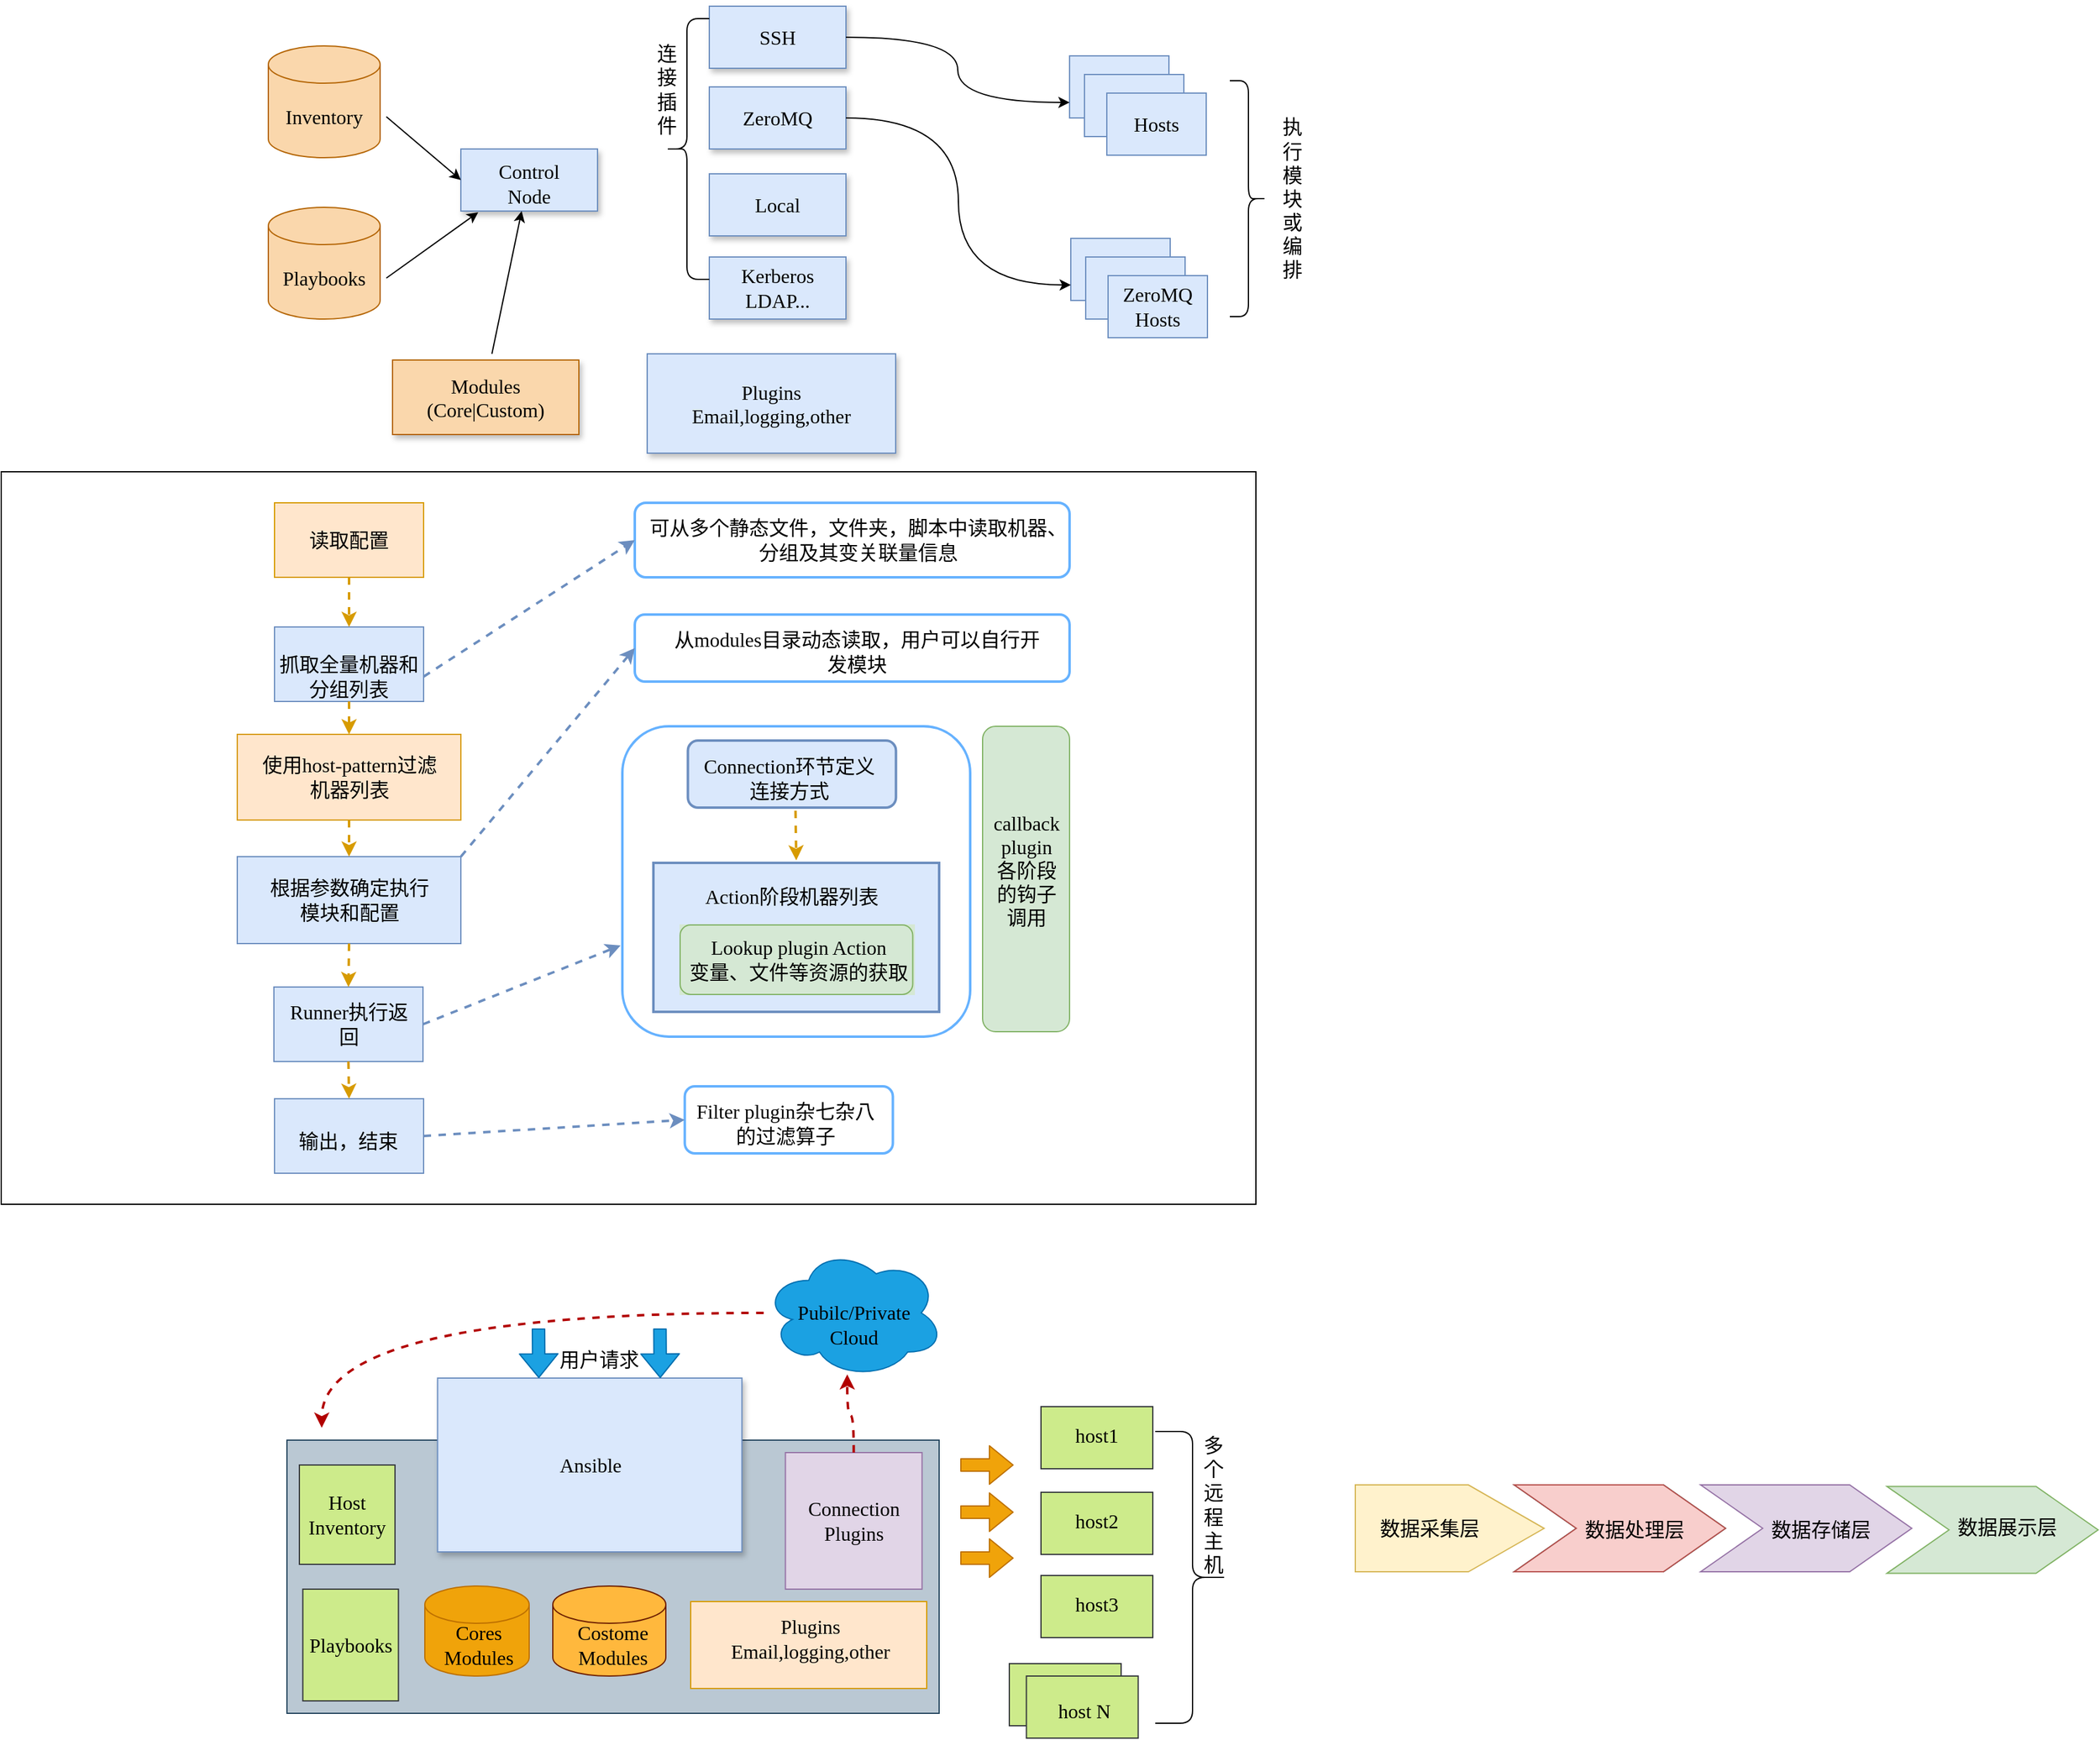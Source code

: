 <mxfile version="14.1.9" type="github">
  <diagram id="a67UG5sdM4cbgnvwOXtN" name="第 1 页">
    <mxGraphModel dx="2130" dy="1974" grid="1" gridSize="10" guides="1" tooltips="1" connect="1" arrows="1" fold="1" page="1" pageScale="1" pageWidth="827" pageHeight="1169" math="0" shadow="0">
      <root>
        <mxCell id="0" />
        <mxCell id="1" parent="0" />
        <mxCell id="unZ9kWCRVRVOXnhJh9XH-166" value="" style="rounded=0;whiteSpace=wrap;html=1;fillColor=none;" vertex="1" parent="1">
          <mxGeometry x="-190" y="-765" width="1010" height="590" as="geometry" />
        </mxCell>
        <mxCell id="unZ9kWCRVRVOXnhJh9XH-38" value="" style="group" vertex="1" connectable="0" parent="1">
          <mxGeometry x="40" y="-140" width="759" height="395" as="geometry" />
        </mxCell>
        <mxCell id="unZ9kWCRVRVOXnhJh9XH-1" value="" style="whiteSpace=wrap;html=1;fillColor=#bac8d3;strokeColor=#23445d;shadow=0;" vertex="1" parent="unZ9kWCRVRVOXnhJh9XH-38">
          <mxGeometry y="155" width="525" height="220" as="geometry" />
        </mxCell>
        <mxCell id="unZ9kWCRVRVOXnhJh9XH-2" value="" style="whiteSpace=wrap;html=1;fillColor=#dae8fc;strokeColor=#6c8ebf;shadow=1;" vertex="1" parent="unZ9kWCRVRVOXnhJh9XH-38">
          <mxGeometry x="121.25" y="105" width="245" height="140" as="geometry" />
        </mxCell>
        <mxCell id="unZ9kWCRVRVOXnhJh9XH-3" value="" style="whiteSpace=wrap;html=1;fillColor=#cdeb8b;strokeColor=#36393d;shadow=0;" vertex="1" parent="unZ9kWCRVRVOXnhJh9XH-38">
          <mxGeometry x="10" y="175" width="76.97" height="80" as="geometry" />
        </mxCell>
        <mxCell id="unZ9kWCRVRVOXnhJh9XH-4" value="" style="whiteSpace=wrap;html=1;fillColor=#cdeb8b;strokeColor=#36393d;shadow=0;" vertex="1" parent="unZ9kWCRVRVOXnhJh9XH-38">
          <mxGeometry x="12.77" y="275" width="76.97" height="90" as="geometry" />
        </mxCell>
        <mxCell id="unZ9kWCRVRVOXnhJh9XH-5" value="" style="whiteSpace=wrap;html=1;fillColor=#cdeb8b;strokeColor=#36393d;shadow=0;" vertex="1" parent="unZ9kWCRVRVOXnhJh9XH-38">
          <mxGeometry x="607" y="128" width="90" height="50" as="geometry" />
        </mxCell>
        <mxCell id="unZ9kWCRVRVOXnhJh9XH-7" value="" style="whiteSpace=wrap;html=1;fillColor=#e1d5e7;strokeColor=#9673a6;shadow=0;" vertex="1" parent="unZ9kWCRVRVOXnhJh9XH-38">
          <mxGeometry x="401.25" y="165" width="110" height="110" as="geometry" />
        </mxCell>
        <mxCell id="unZ9kWCRVRVOXnhJh9XH-8" value="" style="whiteSpace=wrap;html=1;fillColor=#ffe6cc;strokeColor=#d79b00;shadow=0;" vertex="1" parent="unZ9kWCRVRVOXnhJh9XH-38">
          <mxGeometry x="325" y="285" width="190" height="70" as="geometry" />
        </mxCell>
        <mxCell id="unZ9kWCRVRVOXnhJh9XH-9" value="" style="shape=cylinder3;whiteSpace=wrap;html=1;boundedLbl=1;backgroundOutline=1;size=15;fillColor=#f0a30a;strokeColor=#BD7000;fontColor=#ffffff;" vertex="1" parent="unZ9kWCRVRVOXnhJh9XH-38">
          <mxGeometry x="111" y="272.5" width="84" height="72.5" as="geometry" />
        </mxCell>
        <mxCell id="unZ9kWCRVRVOXnhJh9XH-10" value="" style="shape=cylinder3;whiteSpace=wrap;html=1;boundedLbl=1;backgroundOutline=1;size=15;strokeColor=#6D1F00;fontColor=#ffffff;fillColor=#FFB83D;" vertex="1" parent="unZ9kWCRVRVOXnhJh9XH-38">
          <mxGeometry x="214" y="272.5" width="91" height="72.5" as="geometry" />
        </mxCell>
        <mxCell id="unZ9kWCRVRVOXnhJh9XH-11" style="edgeStyle=orthogonalEdgeStyle;rounded=0;orthogonalLoop=1;jettySize=auto;html=1;fontFamily=Tahoma;fontSize=16;fontColor=#000000;curved=1;dashed=1;strokeWidth=2;fillColor=#e51400;strokeColor=#B20000;" edge="1" parent="unZ9kWCRVRVOXnhJh9XH-38" source="unZ9kWCRVRVOXnhJh9XH-12">
          <mxGeometry relative="1" as="geometry">
            <mxPoint x="385" y="58" as="sourcePoint" />
            <mxPoint x="28" y="145" as="targetPoint" />
            <Array as="points">
              <mxPoint x="28" y="53" />
            </Array>
          </mxGeometry>
        </mxCell>
        <mxCell id="unZ9kWCRVRVOXnhJh9XH-12" value="" style="ellipse;shape=cloud;whiteSpace=wrap;html=1;fillColor=#1ba1e2;strokeColor=#006EAF;fontColor=#ffffff;" vertex="1" parent="unZ9kWCRVRVOXnhJh9XH-38">
          <mxGeometry x="383.75" width="145" height="105" as="geometry" />
        </mxCell>
        <mxCell id="unZ9kWCRVRVOXnhJh9XH-6" style="edgeStyle=orthogonalEdgeStyle;curved=1;rounded=0;orthogonalLoop=1;jettySize=auto;html=1;exitX=0.5;exitY=0;exitDx=0;exitDy=0;entryX=0.464;entryY=0.971;entryDx=0;entryDy=0;entryPerimeter=0;dashed=1;strokeWidth=2;fontFamily=Tahoma;fontSize=16;fontColor=#000000;fillColor=#e51400;strokeColor=#B20000;" edge="1" parent="unZ9kWCRVRVOXnhJh9XH-38" source="unZ9kWCRVRVOXnhJh9XH-7" target="unZ9kWCRVRVOXnhJh9XH-12">
          <mxGeometry relative="1" as="geometry" />
        </mxCell>
        <mxCell id="unZ9kWCRVRVOXnhJh9XH-13" value="Ansible" style="text;html=1;strokeColor=none;fillColor=none;align=center;verticalAlign=middle;whiteSpace=wrap;fontFamily=Tahoma;fontSize=16;" vertex="1" parent="unZ9kWCRVRVOXnhJh9XH-38">
          <mxGeometry x="202.5" y="165" width="82.5" height="20" as="geometry" />
        </mxCell>
        <mxCell id="unZ9kWCRVRVOXnhJh9XH-14" value="&lt;div style=&quot;font-size: 16px;&quot;&gt;Connection&lt;/div&gt;&lt;div style=&quot;font-size: 16px;&quot;&gt;Plugins&lt;br style=&quot;font-size: 16px;&quot;&gt;&lt;/div&gt;" style="text;html=1;strokeColor=none;fillColor=none;align=center;verticalAlign=middle;whiteSpace=wrap;fontFamily=Tahoma;fontSize=16;" vertex="1" parent="unZ9kWCRVRVOXnhJh9XH-38">
          <mxGeometry x="415" y="210" width="82.5" height="20" as="geometry" />
        </mxCell>
        <mxCell id="unZ9kWCRVRVOXnhJh9XH-15" value="&lt;div style=&quot;font-size: 16px;&quot;&gt;Costome&lt;/div&gt;&lt;div style=&quot;font-size: 16px;&quot;&gt;Modules&lt;br style=&quot;font-size: 16px;&quot;&gt;&lt;/div&gt;" style="text;html=1;strokeColor=none;fillColor=none;align=center;verticalAlign=middle;whiteSpace=wrap;fontFamily=Tahoma;fontSize=16;" vertex="1" parent="unZ9kWCRVRVOXnhJh9XH-38">
          <mxGeometry x="221.25" y="310" width="82.5" height="20" as="geometry" />
        </mxCell>
        <mxCell id="unZ9kWCRVRVOXnhJh9XH-16" value="&lt;div&gt;Cores&lt;/div&gt;&lt;div&gt;Modules&lt;br&gt;&lt;/div&gt;" style="text;html=1;strokeColor=none;fillColor=none;align=center;verticalAlign=middle;whiteSpace=wrap;fontFamily=Tahoma;fontSize=16;" vertex="1" parent="unZ9kWCRVRVOXnhJh9XH-38">
          <mxGeometry x="112.75" y="310" width="82.5" height="20" as="geometry" />
        </mxCell>
        <mxCell id="unZ9kWCRVRVOXnhJh9XH-17" value="&lt;div&gt;Host&lt;/div&gt;&lt;div&gt;Inventory&lt;br&gt;&lt;/div&gt;" style="text;html=1;strokeColor=none;fillColor=none;align=center;verticalAlign=middle;whiteSpace=wrap;fontFamily=Tahoma;fontSize=16;" vertex="1" parent="unZ9kWCRVRVOXnhJh9XH-38">
          <mxGeometry x="7.24" y="205" width="82.5" height="20" as="geometry" />
        </mxCell>
        <mxCell id="unZ9kWCRVRVOXnhJh9XH-18" value="Playbooks" style="text;html=1;strokeColor=none;fillColor=none;align=center;verticalAlign=middle;whiteSpace=wrap;fontFamily=Tahoma;fontSize=16;" vertex="1" parent="unZ9kWCRVRVOXnhJh9XH-38">
          <mxGeometry x="9.5" y="310" width="82.5" height="20" as="geometry" />
        </mxCell>
        <mxCell id="unZ9kWCRVRVOXnhJh9XH-19" value="&lt;div&gt;Plugins&lt;/div&gt;&lt;div&gt;Email,logging,other&lt;br&gt;&lt;/div&gt;" style="text;html=1;strokeColor=none;fillColor=none;align=center;verticalAlign=middle;whiteSpace=wrap;fontFamily=Tahoma;fontSize=16;" vertex="1" parent="unZ9kWCRVRVOXnhJh9XH-38">
          <mxGeometry x="380" y="305" width="82.5" height="20" as="geometry" />
        </mxCell>
        <mxCell id="unZ9kWCRVRVOXnhJh9XH-20" value="host1" style="text;html=1;strokeColor=none;fillColor=none;align=center;verticalAlign=middle;whiteSpace=wrap;fontFamily=Tahoma;fontSize=16;" vertex="1" parent="unZ9kWCRVRVOXnhJh9XH-38">
          <mxGeometry x="617" y="138" width="70" height="25" as="geometry" />
        </mxCell>
        <mxCell id="unZ9kWCRVRVOXnhJh9XH-21" value="&lt;div&gt;Pubilc/Private&lt;/div&gt;&lt;div&gt;Cloud&lt;br&gt;&lt;/div&gt;" style="text;html=1;strokeColor=none;fillColor=none;align=center;verticalAlign=middle;whiteSpace=wrap;fontFamily=Tahoma;fontSize=16;" vertex="1" parent="unZ9kWCRVRVOXnhJh9XH-38">
          <mxGeometry x="415" y="51.5" width="82.5" height="20" as="geometry" />
        </mxCell>
        <mxCell id="unZ9kWCRVRVOXnhJh9XH-22" value="" style="curved=1;endArrow=classic;html=1;fontFamily=Tahoma;fontSize=16;fontColor=#000000;strokeColor=none;" edge="1" parent="unZ9kWCRVRVOXnhJh9XH-38">
          <mxGeometry width="50" height="50" relative="1" as="geometry">
            <mxPoint x="375.0" y="45" as="sourcePoint" />
            <mxPoint x="35" y="135" as="targetPoint" />
            <Array as="points">
              <mxPoint x="305" y="35" />
              <mxPoint x="165" y="55" />
            </Array>
          </mxGeometry>
        </mxCell>
        <mxCell id="unZ9kWCRVRVOXnhJh9XH-23" value="" style="whiteSpace=wrap;html=1;fillColor=#cdeb8b;strokeColor=#36393d;shadow=0;" vertex="1" parent="unZ9kWCRVRVOXnhJh9XH-38">
          <mxGeometry x="607" y="197" width="90" height="50" as="geometry" />
        </mxCell>
        <mxCell id="unZ9kWCRVRVOXnhJh9XH-24" value="host2" style="text;html=1;strokeColor=none;fillColor=none;align=center;verticalAlign=middle;whiteSpace=wrap;fontFamily=Tahoma;fontSize=16;" vertex="1" parent="unZ9kWCRVRVOXnhJh9XH-38">
          <mxGeometry x="617" y="207" width="70" height="25" as="geometry" />
        </mxCell>
        <mxCell id="unZ9kWCRVRVOXnhJh9XH-25" value="" style="whiteSpace=wrap;html=1;fillColor=#cdeb8b;strokeColor=#36393d;shadow=0;" vertex="1" parent="unZ9kWCRVRVOXnhJh9XH-38">
          <mxGeometry x="607" y="264" width="90" height="50" as="geometry" />
        </mxCell>
        <mxCell id="unZ9kWCRVRVOXnhJh9XH-26" value="host3" style="text;html=1;strokeColor=none;fillColor=none;align=center;verticalAlign=middle;whiteSpace=wrap;fontFamily=Tahoma;fontSize=16;" vertex="1" parent="unZ9kWCRVRVOXnhJh9XH-38">
          <mxGeometry x="617" y="274" width="70" height="25" as="geometry" />
        </mxCell>
        <mxCell id="unZ9kWCRVRVOXnhJh9XH-27" value="" style="whiteSpace=wrap;html=1;fillColor=#cdeb8b;strokeColor=#36393d;shadow=0;" vertex="1" parent="unZ9kWCRVRVOXnhJh9XH-38">
          <mxGeometry x="581.5" y="335" width="90" height="50" as="geometry" />
        </mxCell>
        <mxCell id="unZ9kWCRVRVOXnhJh9XH-28" value="" style="whiteSpace=wrap;html=1;fillColor=#cdeb8b;strokeColor=#36393d;shadow=0;" vertex="1" parent="unZ9kWCRVRVOXnhJh9XH-38">
          <mxGeometry x="595.25" y="345" width="90" height="50" as="geometry" />
        </mxCell>
        <mxCell id="unZ9kWCRVRVOXnhJh9XH-29" value="host N" style="text;html=1;strokeColor=none;fillColor=none;align=center;verticalAlign=middle;whiteSpace=wrap;fontFamily=Tahoma;fontSize=16;" vertex="1" parent="unZ9kWCRVRVOXnhJh9XH-38">
          <mxGeometry x="607" y="360" width="70" height="25" as="geometry" />
        </mxCell>
        <mxCell id="unZ9kWCRVRVOXnhJh9XH-30" value="" style="shape=flexArrow;endArrow=classic;html=1;strokeWidth=1;fontFamily=Tahoma;fontSize=16;fontColor=#000000;fillColor=#1ba1e2;strokeColor=#006EAF;" edge="1" parent="unZ9kWCRVRVOXnhJh9XH-38">
          <mxGeometry width="50" height="50" relative="1" as="geometry">
            <mxPoint x="202.5" y="65" as="sourcePoint" />
            <mxPoint x="202.75" y="105" as="targetPoint" />
          </mxGeometry>
        </mxCell>
        <mxCell id="unZ9kWCRVRVOXnhJh9XH-31" value="" style="shape=flexArrow;endArrow=classic;html=1;strokeWidth=1;fontFamily=Tahoma;fontSize=16;fontColor=#000000;fillColor=#1ba1e2;strokeColor=#006EAF;" edge="1" parent="unZ9kWCRVRVOXnhJh9XH-38">
          <mxGeometry width="50" height="50" relative="1" as="geometry">
            <mxPoint x="300.25" y="65" as="sourcePoint" />
            <mxPoint x="300.5" y="105" as="targetPoint" />
          </mxGeometry>
        </mxCell>
        <mxCell id="unZ9kWCRVRVOXnhJh9XH-32" value="用户请求" style="text;html=1;strokeColor=none;fillColor=none;align=center;verticalAlign=middle;whiteSpace=wrap;fontFamily=Verdana;fontSize=16;" vertex="1" parent="unZ9kWCRVRVOXnhJh9XH-38">
          <mxGeometry x="210" y="80" width="82.5" height="20" as="geometry" />
        </mxCell>
        <mxCell id="unZ9kWCRVRVOXnhJh9XH-33" value="" style="shape=flexArrow;endArrow=classic;html=1;strokeWidth=1;fontFamily=Tahoma;fontSize=16;fontColor=#000000;fillColor=#f0a30a;strokeColor=#BD7000;" edge="1" parent="unZ9kWCRVRVOXnhJh9XH-38">
          <mxGeometry width="50" height="50" relative="1" as="geometry">
            <mxPoint x="542" y="175" as="sourcePoint" />
            <mxPoint x="585.0" y="175" as="targetPoint" />
          </mxGeometry>
        </mxCell>
        <mxCell id="unZ9kWCRVRVOXnhJh9XH-34" value="" style="shape=flexArrow;endArrow=classic;html=1;strokeWidth=1;fontFamily=Tahoma;fontSize=16;fontColor=#000000;fillColor=#f0a30a;strokeColor=#BD7000;" edge="1" parent="unZ9kWCRVRVOXnhJh9XH-38">
          <mxGeometry width="50" height="50" relative="1" as="geometry">
            <mxPoint x="542" y="250" as="sourcePoint" />
            <mxPoint x="585.0" y="250" as="targetPoint" />
          </mxGeometry>
        </mxCell>
        <mxCell id="unZ9kWCRVRVOXnhJh9XH-35" value="" style="shape=flexArrow;endArrow=classic;html=1;strokeWidth=1;fontFamily=Tahoma;fontSize=16;fontColor=#000000;fillColor=#f0a30a;strokeColor=#BD7000;" edge="1" parent="unZ9kWCRVRVOXnhJh9XH-38">
          <mxGeometry width="50" height="50" relative="1" as="geometry">
            <mxPoint x="542" y="213" as="sourcePoint" />
            <mxPoint x="585.0" y="213" as="targetPoint" />
          </mxGeometry>
        </mxCell>
        <mxCell id="unZ9kWCRVRVOXnhJh9XH-36" value="" style="shape=curlyBracket;whiteSpace=wrap;html=1;rounded=1;fillColor=#FF8000;fontFamily=Verdana;fontSize=16;fontColor=#000000;shadow=0;direction=west;" vertex="1" parent="unZ9kWCRVRVOXnhJh9XH-38">
          <mxGeometry x="699" y="148" width="60" height="235" as="geometry" />
        </mxCell>
        <mxCell id="unZ9kWCRVRVOXnhJh9XH-37" value="多个远程主机" style="text;html=1;strokeColor=none;fillColor=none;align=center;verticalAlign=middle;whiteSpace=wrap;fontFamily=Tahoma;fontSize=16;" vertex="1" parent="unZ9kWCRVRVOXnhJh9XH-38">
          <mxGeometry x="736" y="139" width="20" height="135" as="geometry" />
        </mxCell>
        <mxCell id="unZ9kWCRVRVOXnhJh9XH-49" value="" style="group" vertex="1" connectable="0" parent="1">
          <mxGeometry x="900" y="51.01" width="597.98" height="71.25" as="geometry" />
        </mxCell>
        <mxCell id="unZ9kWCRVRVOXnhJh9XH-39" value="" style="shape=step;perimeter=stepPerimeter;whiteSpace=wrap;html=1;fixedSize=1;size=50;" vertex="1" parent="unZ9kWCRVRVOXnhJh9XH-49">
          <mxGeometry x="127.98" width="170" height="70" as="geometry" />
        </mxCell>
        <mxCell id="unZ9kWCRVRVOXnhJh9XH-40" value="" style="shape=offPageConnector;whiteSpace=wrap;html=1;rotation=-90;align=left;size=0.401;labelBackgroundColor=#ffffff;fillColor=#fff2cc;strokeColor=#d6b656;" vertex="1" parent="unZ9kWCRVRVOXnhJh9XH-49">
          <mxGeometry x="41.01" y="-41.01" width="70" height="152.02" as="geometry" />
        </mxCell>
        <mxCell id="unZ9kWCRVRVOXnhJh9XH-41" value="&lt;font style=&quot;font-size: 16px&quot;&gt;&lt;span&gt;数据采集层&lt;/span&gt;&lt;/font&gt;" style="text;html=1;strokeColor=none;fillColor=none;align=center;verticalAlign=middle;whiteSpace=wrap;fontFamily=Comic Sans MS;fontSize=18;" vertex="1" parent="unZ9kWCRVRVOXnhJh9XH-49">
          <mxGeometry x="15.48" y="22.5" width="90" height="25" as="geometry" />
        </mxCell>
        <mxCell id="unZ9kWCRVRVOXnhJh9XH-42" value="&lt;font style=&quot;font-size: 16px&quot;&gt;&lt;span&gt;数据处理层&lt;/span&gt;&lt;/font&gt;" style="text;html=1;strokeColor=none;fillColor=none;align=center;verticalAlign=middle;whiteSpace=wrap;fontFamily=Comic Sans MS;fontSize=18;" vertex="1" parent="unZ9kWCRVRVOXnhJh9XH-49">
          <mxGeometry x="175.48" y="22.5" width="100" height="27.5" as="geometry" />
        </mxCell>
        <mxCell id="unZ9kWCRVRVOXnhJh9XH-43" value="" style="shape=step;perimeter=stepPerimeter;whiteSpace=wrap;html=1;fixedSize=1;size=50;fillColor=#f8cecc;strokeColor=#b85450;" vertex="1" parent="unZ9kWCRVRVOXnhJh9XH-49">
          <mxGeometry x="127.98" width="170" height="70" as="geometry" />
        </mxCell>
        <mxCell id="unZ9kWCRVRVOXnhJh9XH-44" value="&lt;font style=&quot;font-size: 16px&quot;&gt;&lt;span&gt;数据处理层&lt;/span&gt;&lt;/font&gt;" style="text;html=1;strokeColor=none;fillColor=none;align=center;verticalAlign=middle;whiteSpace=wrap;fontFamily=Comic Sans MS;fontSize=18;" vertex="1" parent="unZ9kWCRVRVOXnhJh9XH-49">
          <mxGeometry x="175.48" y="22.5" width="100" height="27.5" as="geometry" />
        </mxCell>
        <mxCell id="unZ9kWCRVRVOXnhJh9XH-45" value="" style="shape=step;perimeter=stepPerimeter;whiteSpace=wrap;html=1;fixedSize=1;size=50;fillColor=#e1d5e7;strokeColor=#9673a6;" vertex="1" parent="unZ9kWCRVRVOXnhJh9XH-49">
          <mxGeometry x="277.98" width="170" height="70" as="geometry" />
        </mxCell>
        <mxCell id="unZ9kWCRVRVOXnhJh9XH-46" value="&lt;font style=&quot;font-size: 16px&quot;&gt;&lt;span&gt;数据存储层&lt;/span&gt;&lt;/font&gt;" style="text;html=1;strokeColor=none;fillColor=none;align=center;verticalAlign=middle;whiteSpace=wrap;fontFamily=Comic Sans MS;fontSize=18;" vertex="1" parent="unZ9kWCRVRVOXnhJh9XH-49">
          <mxGeometry x="325.48" y="22.5" width="100" height="27.5" as="geometry" />
        </mxCell>
        <mxCell id="unZ9kWCRVRVOXnhJh9XH-47" value="" style="shape=step;perimeter=stepPerimeter;whiteSpace=wrap;html=1;fixedSize=1;size=50;fillColor=#d5e8d4;strokeColor=#82b366;" vertex="1" parent="unZ9kWCRVRVOXnhJh9XH-49">
          <mxGeometry x="427.98" y="1.25" width="170" height="70" as="geometry" />
        </mxCell>
        <mxCell id="unZ9kWCRVRVOXnhJh9XH-48" value="&lt;font style=&quot;font-size: 16px&quot;&gt;&lt;span&gt;数据展示层&lt;/span&gt;&lt;/font&gt;" style="text;html=1;strokeColor=none;fillColor=none;align=center;verticalAlign=middle;whiteSpace=wrap;fontFamily=Comic Sans MS;fontSize=18;" vertex="1" parent="unZ9kWCRVRVOXnhJh9XH-49">
          <mxGeometry x="475.48" y="20" width="100" height="27.5" as="geometry" />
        </mxCell>
        <mxCell id="unZ9kWCRVRVOXnhJh9XH-123" value="" style="group" vertex="1" connectable="0" parent="1">
          <mxGeometry x="20" y="-1140" width="840" height="360" as="geometry" />
        </mxCell>
        <mxCell id="unZ9kWCRVRVOXnhJh9XH-86" value="" style="rounded=0;whiteSpace=wrap;html=1;shadow=1;fillColor=#dae8fc;fontFamily=Verdana;fontSize=16;strokeColor=#6c8ebf;" vertex="1" parent="unZ9kWCRVRVOXnhJh9XH-123">
          <mxGeometry x="310" y="280" width="200" height="80" as="geometry" />
        </mxCell>
        <mxCell id="unZ9kWCRVRVOXnhJh9XH-87" value="" style="shape=cylinder3;whiteSpace=wrap;html=1;boundedLbl=1;backgroundOutline=1;size=15;shadow=0;fillColor=#fad7ac;fontFamily=Verdana;fontSize=16;strokeColor=#b46504;" vertex="1" parent="unZ9kWCRVRVOXnhJh9XH-123">
          <mxGeometry x="5" y="162" width="90" height="90" as="geometry" />
        </mxCell>
        <mxCell id="unZ9kWCRVRVOXnhJh9XH-88" value="Inventory" style="text;html=1;strokeColor=none;fillColor=none;align=center;verticalAlign=middle;whiteSpace=wrap;rounded=0;shadow=1;fontFamily=Verdana;fontSize=16;fontColor=#000000;" vertex="1" parent="unZ9kWCRVRVOXnhJh9XH-123">
          <mxGeometry y="72" width="100" height="34" as="geometry" />
        </mxCell>
        <mxCell id="unZ9kWCRVRVOXnhJh9XH-89" value="" style="shape=cylinder3;whiteSpace=wrap;html=1;boundedLbl=1;backgroundOutline=1;size=15;shadow=0;fillColor=#fad7ac;fontFamily=Verdana;fontSize=16;strokeColor=#b46504;" vertex="1" parent="unZ9kWCRVRVOXnhJh9XH-123">
          <mxGeometry x="5" y="32" width="90" height="90" as="geometry" />
        </mxCell>
        <mxCell id="unZ9kWCRVRVOXnhJh9XH-91" value="Playbooks" style="text;html=1;strokeColor=none;fillColor=none;align=center;verticalAlign=middle;whiteSpace=wrap;rounded=0;shadow=0;fontFamily=Verdana;fontSize=16;fontColor=#000000;" vertex="1" parent="unZ9kWCRVRVOXnhJh9XH-123">
          <mxGeometry y="202" width="100" height="34" as="geometry" />
        </mxCell>
        <mxCell id="unZ9kWCRVRVOXnhJh9XH-93" value="Inventory" style="text;html=1;strokeColor=none;fillColor=none;align=center;verticalAlign=middle;whiteSpace=wrap;rounded=0;shadow=1;fontFamily=Verdana;fontSize=16;fontColor=#000000;" vertex="1" parent="unZ9kWCRVRVOXnhJh9XH-123">
          <mxGeometry y="72" width="100" height="34" as="geometry" />
        </mxCell>
        <mxCell id="unZ9kWCRVRVOXnhJh9XH-94" value="" style="rounded=0;whiteSpace=wrap;html=1;shadow=1;fillColor=#dae8fc;fontFamily=Verdana;fontSize=16;strokeColor=#6c8ebf;" vertex="1" parent="unZ9kWCRVRVOXnhJh9XH-123">
          <mxGeometry x="160" y="115" width="110" height="50" as="geometry" />
        </mxCell>
        <mxCell id="unZ9kWCRVRVOXnhJh9XH-90" style="edgeStyle=none;rounded=0;orthogonalLoop=1;jettySize=auto;html=1;exitX=1;exitY=0.5;exitDx=0;exitDy=0;entryX=0.127;entryY=1.02;entryDx=0;entryDy=0;entryPerimeter=0;strokeWidth=1;fontFamily=Verdana;fontSize=16;fontColor=#000000;" edge="1" parent="unZ9kWCRVRVOXnhJh9XH-123" source="unZ9kWCRVRVOXnhJh9XH-91" target="unZ9kWCRVRVOXnhJh9XH-94">
          <mxGeometry relative="1" as="geometry" />
        </mxCell>
        <mxCell id="unZ9kWCRVRVOXnhJh9XH-92" style="rounded=0;orthogonalLoop=1;jettySize=auto;html=1;exitX=1;exitY=0.5;exitDx=0;exitDy=0;entryX=0;entryY=0.5;entryDx=0;entryDy=0;strokeWidth=1;fontFamily=Verdana;fontSize=16;fontColor=#000000;" edge="1" parent="unZ9kWCRVRVOXnhJh9XH-123" source="unZ9kWCRVRVOXnhJh9XH-93" target="unZ9kWCRVRVOXnhJh9XH-94">
          <mxGeometry relative="1" as="geometry" />
        </mxCell>
        <mxCell id="unZ9kWCRVRVOXnhJh9XH-95" value="Control Node" style="text;html=1;strokeColor=none;fillColor=none;align=center;verticalAlign=middle;whiteSpace=wrap;rounded=0;shadow=1;fontFamily=Verdana;fontSize=16;fontColor=#000000;" vertex="1" parent="unZ9kWCRVRVOXnhJh9XH-123">
          <mxGeometry x="187" y="135" width="56" height="15" as="geometry" />
        </mxCell>
        <mxCell id="unZ9kWCRVRVOXnhJh9XH-97" value="" style="rounded=0;whiteSpace=wrap;html=1;shadow=1;fillColor=#dae8fc;fontFamily=Verdana;fontSize=16;strokeColor=#6c8ebf;" vertex="1" parent="unZ9kWCRVRVOXnhJh9XH-123">
          <mxGeometry x="360" width="110" height="50" as="geometry" />
        </mxCell>
        <mxCell id="unZ9kWCRVRVOXnhJh9XH-98" value="SSH" style="text;html=1;strokeColor=none;fillColor=none;align=center;verticalAlign=middle;whiteSpace=wrap;rounded=0;shadow=1;fontFamily=Verdana;fontSize=16;fontColor=#000000;" vertex="1" parent="unZ9kWCRVRVOXnhJh9XH-123">
          <mxGeometry x="387" y="15" width="56" height="20" as="geometry" />
        </mxCell>
        <mxCell id="unZ9kWCRVRVOXnhJh9XH-100" value="" style="rounded=0;whiteSpace=wrap;html=1;shadow=1;fillColor=#dae8fc;fontFamily=Verdana;fontSize=16;strokeColor=#6c8ebf;" vertex="1" parent="unZ9kWCRVRVOXnhJh9XH-123">
          <mxGeometry x="360" y="65" width="110" height="50" as="geometry" />
        </mxCell>
        <mxCell id="unZ9kWCRVRVOXnhJh9XH-101" value="ZeroMQ" style="text;html=1;strokeColor=none;fillColor=none;align=center;verticalAlign=middle;whiteSpace=wrap;rounded=0;shadow=1;fontFamily=Verdana;fontSize=16;fontColor=#000000;" vertex="1" parent="unZ9kWCRVRVOXnhJh9XH-123">
          <mxGeometry x="387" y="80" width="56" height="20" as="geometry" />
        </mxCell>
        <mxCell id="unZ9kWCRVRVOXnhJh9XH-102" value="" style="rounded=0;whiteSpace=wrap;html=1;shadow=1;fillColor=#dae8fc;fontFamily=Verdana;fontSize=16;strokeColor=#6c8ebf;" vertex="1" parent="unZ9kWCRVRVOXnhJh9XH-123">
          <mxGeometry x="360" y="135" width="110" height="50" as="geometry" />
        </mxCell>
        <mxCell id="unZ9kWCRVRVOXnhJh9XH-103" value="Local" style="text;html=1;strokeColor=none;fillColor=none;align=center;verticalAlign=middle;whiteSpace=wrap;rounded=0;shadow=1;fontFamily=Verdana;fontSize=16;fontColor=#000000;" vertex="1" parent="unZ9kWCRVRVOXnhJh9XH-123">
          <mxGeometry x="387" y="150" width="56" height="20" as="geometry" />
        </mxCell>
        <mxCell id="unZ9kWCRVRVOXnhJh9XH-104" value="" style="rounded=0;whiteSpace=wrap;html=1;shadow=1;fillColor=#dae8fc;fontFamily=Verdana;fontSize=16;strokeColor=#6c8ebf;" vertex="1" parent="unZ9kWCRVRVOXnhJh9XH-123">
          <mxGeometry x="360" y="202" width="110" height="50" as="geometry" />
        </mxCell>
        <mxCell id="unZ9kWCRVRVOXnhJh9XH-105" value="&lt;div&gt;Kerberos&lt;/div&gt;&lt;div&gt;LDAP...&lt;br&gt;&lt;/div&gt;" style="text;html=1;strokeColor=none;fillColor=none;align=center;verticalAlign=middle;whiteSpace=wrap;rounded=0;shadow=1;fontFamily=Verdana;fontSize=16;fontColor=#000000;" vertex="1" parent="unZ9kWCRVRVOXnhJh9XH-123">
          <mxGeometry x="387" y="217" width="56" height="20" as="geometry" />
        </mxCell>
        <mxCell id="unZ9kWCRVRVOXnhJh9XH-106" value="&lt;div align=&quot;center&quot;&gt;Plugins&lt;/div&gt;&lt;div align=&quot;center&quot;&gt;Email,logging,other&lt;br&gt;&lt;/div&gt;" style="text;whiteSpace=wrap;html=1;fontSize=16;fontFamily=Verdana;fontColor=#000000;align=center;" vertex="1" parent="unZ9kWCRVRVOXnhJh9XH-123">
          <mxGeometry x="320" y="295" width="180" height="50" as="geometry" />
        </mxCell>
        <mxCell id="unZ9kWCRVRVOXnhJh9XH-107" value="" style="rounded=0;whiteSpace=wrap;html=1;shadow=0;fillColor=#dae8fc;fontFamily=Verdana;fontSize=16;strokeColor=#6c8ebf;" vertex="1" parent="unZ9kWCRVRVOXnhJh9XH-123">
          <mxGeometry x="650" y="40" width="80" height="50" as="geometry" />
        </mxCell>
        <mxCell id="unZ9kWCRVRVOXnhJh9XH-96" style="edgeStyle=orthogonalEdgeStyle;curved=1;rounded=0;orthogonalLoop=1;jettySize=auto;html=1;exitX=1;exitY=0.5;exitDx=0;exitDy=0;entryX=0;entryY=0.75;entryDx=0;entryDy=0;strokeWidth=1;fontFamily=Verdana;fontSize=16;fontColor=#000000;" edge="1" parent="unZ9kWCRVRVOXnhJh9XH-123" source="unZ9kWCRVRVOXnhJh9XH-97" target="unZ9kWCRVRVOXnhJh9XH-107">
          <mxGeometry relative="1" as="geometry" />
        </mxCell>
        <mxCell id="unZ9kWCRVRVOXnhJh9XH-108" value="" style="rounded=0;whiteSpace=wrap;html=1;shadow=0;fillColor=#dae8fc;fontFamily=Verdana;fontSize=16;strokeColor=#6c8ebf;" vertex="1" parent="unZ9kWCRVRVOXnhJh9XH-123">
          <mxGeometry x="662" y="55" width="80" height="50" as="geometry" />
        </mxCell>
        <mxCell id="unZ9kWCRVRVOXnhJh9XH-109" value="" style="rounded=0;whiteSpace=wrap;html=1;shadow=0;fillColor=#dae8fc;fontFamily=Verdana;fontSize=16;strokeColor=#6c8ebf;" vertex="1" parent="unZ9kWCRVRVOXnhJh9XH-123">
          <mxGeometry x="680" y="70" width="80" height="50" as="geometry" />
        </mxCell>
        <mxCell id="unZ9kWCRVRVOXnhJh9XH-110" value="Hosts" style="text;html=1;strokeColor=none;fillColor=none;align=center;verticalAlign=middle;whiteSpace=wrap;rounded=0;shadow=1;fontFamily=Verdana;fontSize=16;fontColor=#000000;" vertex="1" parent="unZ9kWCRVRVOXnhJh9XH-123">
          <mxGeometry x="692" y="85" width="56" height="20" as="geometry" />
        </mxCell>
        <mxCell id="unZ9kWCRVRVOXnhJh9XH-111" value="" style="rounded=0;whiteSpace=wrap;html=1;shadow=0;fillColor=#dae8fc;fontFamily=Verdana;fontSize=16;strokeColor=#6c8ebf;" vertex="1" parent="unZ9kWCRVRVOXnhJh9XH-123">
          <mxGeometry x="651" y="187" width="80" height="50" as="geometry" />
        </mxCell>
        <mxCell id="unZ9kWCRVRVOXnhJh9XH-99" style="edgeStyle=orthogonalEdgeStyle;curved=1;rounded=0;orthogonalLoop=1;jettySize=auto;html=1;exitX=1;exitY=0.5;exitDx=0;exitDy=0;entryX=0;entryY=0.75;entryDx=0;entryDy=0;strokeWidth=1;fontFamily=Verdana;fontSize=16;fontColor=#000000;" edge="1" parent="unZ9kWCRVRVOXnhJh9XH-123" source="unZ9kWCRVRVOXnhJh9XH-100" target="unZ9kWCRVRVOXnhJh9XH-111">
          <mxGeometry relative="1" as="geometry" />
        </mxCell>
        <mxCell id="unZ9kWCRVRVOXnhJh9XH-112" value="" style="rounded=0;whiteSpace=wrap;html=1;shadow=0;fillColor=#dae8fc;fontFamily=Verdana;fontSize=16;strokeColor=#6c8ebf;" vertex="1" parent="unZ9kWCRVRVOXnhJh9XH-123">
          <mxGeometry x="663" y="202" width="80" height="50" as="geometry" />
        </mxCell>
        <mxCell id="unZ9kWCRVRVOXnhJh9XH-113" value="" style="rounded=0;whiteSpace=wrap;html=1;shadow=0;fillColor=#dae8fc;fontFamily=Verdana;fontSize=16;strokeColor=#6c8ebf;" vertex="1" parent="unZ9kWCRVRVOXnhJh9XH-123">
          <mxGeometry x="681" y="217" width="80" height="50" as="geometry" />
        </mxCell>
        <mxCell id="unZ9kWCRVRVOXnhJh9XH-114" value="&lt;div&gt;ZeroMQ&lt;/div&gt;&lt;div&gt;Hosts&lt;br&gt;&lt;/div&gt;" style="text;html=1;strokeColor=none;fillColor=none;align=center;verticalAlign=middle;whiteSpace=wrap;rounded=0;shadow=1;fontFamily=Verdana;fontSize=16;fontColor=#000000;" vertex="1" parent="unZ9kWCRVRVOXnhJh9XH-123">
          <mxGeometry x="693" y="232" width="56" height="20" as="geometry" />
        </mxCell>
        <mxCell id="unZ9kWCRVRVOXnhJh9XH-115" value="" style="shape=curlyBracket;whiteSpace=wrap;html=1;rounded=1;shadow=0;fillColor=#FFB83D;fontFamily=Verdana;fontSize=16;fontColor=#000000;direction=west;" vertex="1" parent="unZ9kWCRVRVOXnhJh9XH-123">
          <mxGeometry x="779" y="60" width="30" height="190" as="geometry" />
        </mxCell>
        <mxCell id="unZ9kWCRVRVOXnhJh9XH-116" value="执行模块或编排" style="text;html=1;strokeColor=none;fillColor=none;align=center;verticalAlign=middle;whiteSpace=wrap;rounded=0;shadow=0;fontFamily=Verdana;fontSize=16;fontColor=#000000;" vertex="1" parent="unZ9kWCRVRVOXnhJh9XH-123">
          <mxGeometry x="819" y="91" width="21" height="128" as="geometry" />
        </mxCell>
        <mxCell id="unZ9kWCRVRVOXnhJh9XH-117" value="" style="shape=curlyBracket;whiteSpace=wrap;html=1;rounded=1;shadow=0;fillColor=#FFB83D;fontFamily=Verdana;fontSize=16;fontColor=#000000;" vertex="1" parent="unZ9kWCRVRVOXnhJh9XH-123">
          <mxGeometry x="324" y="10" width="36" height="210" as="geometry" />
        </mxCell>
        <mxCell id="unZ9kWCRVRVOXnhJh9XH-118" value="连接插件" style="text;html=1;strokeColor=none;fillColor=none;align=center;verticalAlign=middle;whiteSpace=wrap;rounded=0;shadow=0;fontFamily=Verdana;fontSize=16;fontColor=#000000;" vertex="1" parent="unZ9kWCRVRVOXnhJh9XH-123">
          <mxGeometry x="316" y="18" width="20" height="98" as="geometry" />
        </mxCell>
        <mxCell id="unZ9kWCRVRVOXnhJh9XH-119" value="" style="rounded=0;whiteSpace=wrap;html=1;shadow=1;fillColor=#fad7ac;fontFamily=Verdana;fontSize=16;strokeColor=#b46504;" vertex="1" parent="unZ9kWCRVRVOXnhJh9XH-123">
          <mxGeometry x="105" y="285" width="150" height="60" as="geometry" />
        </mxCell>
        <mxCell id="unZ9kWCRVRVOXnhJh9XH-120" style="edgeStyle=none;rounded=0;orthogonalLoop=1;jettySize=auto;html=1;entryX=0.445;entryY=1;entryDx=0;entryDy=0;entryPerimeter=0;strokeWidth=1;fontFamily=Verdana;fontSize=16;fontColor=#000000;" edge="1" parent="unZ9kWCRVRVOXnhJh9XH-123" target="unZ9kWCRVRVOXnhJh9XH-94">
          <mxGeometry relative="1" as="geometry">
            <mxPoint x="185" y="280" as="sourcePoint" />
          </mxGeometry>
        </mxCell>
        <mxCell id="unZ9kWCRVRVOXnhJh9XH-121" value="&lt;div&gt;Modules&lt;/div&gt;&lt;div&gt;(Core|Custom)&lt;br&gt;&lt;/div&gt;" style="text;whiteSpace=wrap;html=1;fontSize=16;fontFamily=Verdana;fontColor=#000000;align=center;" vertex="1" parent="unZ9kWCRVRVOXnhJh9XH-123">
          <mxGeometry x="90" y="290" width="180" height="50" as="geometry" />
        </mxCell>
        <mxCell id="unZ9kWCRVRVOXnhJh9XH-125" value="" style="group" vertex="1" connectable="0" parent="1">
          <mxGeometry x="80" y="-740" width="590.5" height="540" as="geometry" />
        </mxCell>
        <mxCell id="unZ9kWCRVRVOXnhJh9XH-126" value="" style="rounded=1;whiteSpace=wrap;html=1;shadow=0;fillColor=none;fontFamily=Verdana;fontSize=16;strokeColor=#66B2FF;strokeWidth=2;" vertex="1" parent="unZ9kWCRVRVOXnhJh9XH-125">
          <mxGeometry x="230" y="180" width="280" height="250" as="geometry" />
        </mxCell>
        <mxCell id="unZ9kWCRVRVOXnhJh9XH-145" value="" style="rounded=1;whiteSpace=wrap;html=1;shadow=0;fontFamily=Verdana;fontSize=16;fillColor=none;strokeColor=#66B2FF;strokeWidth=2;" vertex="1" parent="unZ9kWCRVRVOXnhJh9XH-125">
          <mxGeometry x="240" width="350" height="60" as="geometry" />
        </mxCell>
        <mxCell id="unZ9kWCRVRVOXnhJh9XH-146" value="可从多个静态文件，文件夹，脚本中读取机器、分组及其变关联量信息" style="text;html=1;strokeColor=none;fillColor=none;align=center;verticalAlign=middle;whiteSpace=wrap;rounded=0;shadow=0;fontFamily=Verdana;fontSize=16;fontColor=#000000;" vertex="1" parent="unZ9kWCRVRVOXnhJh9XH-125">
          <mxGeometry x="250" y="20" width="340" height="20" as="geometry" />
        </mxCell>
        <mxCell id="unZ9kWCRVRVOXnhJh9XH-147" value="" style="rounded=1;whiteSpace=wrap;html=1;shadow=0;fillColor=none;fontFamily=Verdana;fontSize=16;strokeColor=#66B2FF;strokeWidth=2;" vertex="1" parent="unZ9kWCRVRVOXnhJh9XH-125">
          <mxGeometry x="240" y="90" width="350" height="54" as="geometry" />
        </mxCell>
        <mxCell id="unZ9kWCRVRVOXnhJh9XH-149" value="从modules目录动态读取，用户可以自行开发模块" style="text;html=1;strokeColor=none;fillColor=none;align=center;verticalAlign=middle;whiteSpace=wrap;rounded=0;shadow=0;fontFamily=Verdana;fontSize=16;fontColor=#000000;" vertex="1" parent="unZ9kWCRVRVOXnhJh9XH-125">
          <mxGeometry x="266.5" y="110" width="303.5" height="20" as="geometry" />
        </mxCell>
        <mxCell id="unZ9kWCRVRVOXnhJh9XH-150" value="" style="rounded=1;whiteSpace=wrap;html=1;shadow=0;fontFamily=Verdana;fontSize=16;strokeColor=#6c8ebf;strokeWidth=2;fillColor=#dae8fc;" vertex="1" parent="unZ9kWCRVRVOXnhJh9XH-125">
          <mxGeometry x="282.75" y="191.5" width="167.5" height="54" as="geometry" />
        </mxCell>
        <mxCell id="unZ9kWCRVRVOXnhJh9XH-151" value="Connection环节定义连接方式&lt;br&gt;" style="text;html=1;strokeColor=none;fillColor=none;align=center;verticalAlign=middle;whiteSpace=wrap;rounded=0;shadow=0;fontFamily=Verdana;fontSize=16;fontColor=#000000;" vertex="1" parent="unZ9kWCRVRVOXnhJh9XH-125">
          <mxGeometry x="287.75" y="211.5" width="152.5" height="20" as="geometry" />
        </mxCell>
        <mxCell id="unZ9kWCRVRVOXnhJh9XH-152" value="" style="rounded=1;whiteSpace=wrap;html=1;shadow=0;fillColor=none;fontFamily=Verdana;fontSize=16;strokeColor=#66B2FF;strokeWidth=2;" vertex="1" parent="unZ9kWCRVRVOXnhJh9XH-125">
          <mxGeometry x="280.25" y="470" width="167.5" height="54" as="geometry" />
        </mxCell>
        <mxCell id="unZ9kWCRVRVOXnhJh9XH-153" value="Filter plugin杂七杂八的过滤算子" style="text;html=1;strokeColor=none;fillColor=none;align=center;verticalAlign=middle;whiteSpace=wrap;rounded=0;shadow=0;fontFamily=Verdana;fontSize=16;fontColor=#000000;" vertex="1" parent="unZ9kWCRVRVOXnhJh9XH-125">
          <mxGeometry x="285.25" y="490" width="152.5" height="20" as="geometry" />
        </mxCell>
        <mxCell id="unZ9kWCRVRVOXnhJh9XH-154" value="" style="rounded=1;whiteSpace=wrap;html=1;shadow=0;fillColor=#d5e8d4;fontFamily=Verdana;fontSize=16;strokeColor=#82b366;" vertex="1" parent="unZ9kWCRVRVOXnhJh9XH-125">
          <mxGeometry x="520" y="180" width="70" height="246" as="geometry" />
        </mxCell>
        <mxCell id="unZ9kWCRVRVOXnhJh9XH-155" value="&lt;div&gt;callback plugin&lt;/div&gt;&lt;div&gt;各阶段&lt;/div&gt;&lt;div&gt;的钩子&lt;/div&gt;&lt;div&gt;调用&lt;/div&gt;" style="text;html=1;strokeColor=none;fillColor=none;align=center;verticalAlign=middle;whiteSpace=wrap;rounded=0;shadow=0;fontFamily=Verdana;fontSize=16;fontColor=#000000;" vertex="1" parent="unZ9kWCRVRVOXnhJh9XH-125">
          <mxGeometry x="519.5" y="245.5" width="71" height="100" as="geometry" />
        </mxCell>
        <mxCell id="unZ9kWCRVRVOXnhJh9XH-158" value="" style="group;strokeWidth=2;fillColor=#dae8fc;strokeColor=#6c8ebf;" vertex="1" connectable="0" parent="unZ9kWCRVRVOXnhJh9XH-125">
          <mxGeometry x="255" y="290" width="230" height="120" as="geometry" />
        </mxCell>
        <mxCell id="unZ9kWCRVRVOXnhJh9XH-159" value="Action阶段机器列表" style="text;html=1;strokeColor=none;fillColor=none;align=center;verticalAlign=middle;whiteSpace=wrap;rounded=0;shadow=0;fontFamily=Verdana;fontSize=16;fontColor=#000000;" vertex="1" parent="unZ9kWCRVRVOXnhJh9XH-158">
          <mxGeometry x="35.25" y="18" width="152.5" height="17" as="geometry" />
        </mxCell>
        <mxCell id="unZ9kWCRVRVOXnhJh9XH-160" value="" style="group;fillColor=#d5e8d4;strokeColor=#D5E8D4;" vertex="1" connectable="0" parent="unZ9kWCRVRVOXnhJh9XH-158">
          <mxGeometry x="21.5" y="50" width="188.5" height="56" as="geometry" />
        </mxCell>
        <mxCell id="unZ9kWCRVRVOXnhJh9XH-161" value="" style="rounded=1;whiteSpace=wrap;html=1;shadow=0;fontFamily=Verdana;fontSize=16;strokeColor=#82b366;fillColor=#d5e8d4;" vertex="1" parent="unZ9kWCRVRVOXnhJh9XH-160">
          <mxGeometry width="187.25" height="56" as="geometry" />
        </mxCell>
        <mxCell id="unZ9kWCRVRVOXnhJh9XH-162" value="&lt;div&gt;Lookup plugin Action&lt;/div&gt;&lt;div&gt;变量、文件等资源的获取&lt;/div&gt;" style="text;html=1;strokeColor=none;fillColor=none;align=center;verticalAlign=middle;whiteSpace=wrap;rounded=0;shadow=0;fontFamily=Verdana;fontSize=16;fontColor=#000000;" vertex="1" parent="unZ9kWCRVRVOXnhJh9XH-160">
          <mxGeometry x="6.37" y="5" width="177.63" height="46" as="geometry" />
        </mxCell>
        <mxCell id="unZ9kWCRVRVOXnhJh9XH-163" value="" style="endArrow=classic;html=1;dashed=1;strokeWidth=2;fontFamily=Verdana;fontSize=16;fontColor=#000000;exitX=0.547;exitY=1;exitDx=0;exitDy=0;exitPerimeter=0;fillColor=#ffe6cc;strokeColor=#d79b00;" edge="1" parent="unZ9kWCRVRVOXnhJh9XH-125">
          <mxGeometry width="50" height="50" relative="1" as="geometry">
            <mxPoint x="369.373" y="248.0" as="sourcePoint" />
            <mxPoint x="370" y="288" as="targetPoint" />
          </mxGeometry>
        </mxCell>
        <mxCell id="unZ9kWCRVRVOXnhJh9XH-127" value="" style="whiteSpace=wrap;html=1;fillColor=#ffe6cc;strokeColor=#d79b00;shadow=0;" vertex="1" parent="1">
          <mxGeometry x="30" y="-740" width="120" height="60" as="geometry" />
        </mxCell>
        <mxCell id="unZ9kWCRVRVOXnhJh9XH-128" value="" style="whiteSpace=wrap;html=1;fillColor=#dae8fc;strokeColor=#6c8ebf;shadow=0;" vertex="1" parent="1">
          <mxGeometry x="30" y="-640" width="120" height="60" as="geometry" />
        </mxCell>
        <mxCell id="unZ9kWCRVRVOXnhJh9XH-129" style="edgeStyle=none;rounded=0;orthogonalLoop=1;jettySize=auto;html=1;exitX=0.5;exitY=1;exitDx=0;exitDy=0;entryX=0.5;entryY=0;entryDx=0;entryDy=0;dashed=1;strokeWidth=2;fontFamily=Verdana;fontSize=16;fontColor=#000000;fillColor=#ffe6cc;strokeColor=#d79b00;" edge="1" parent="1" source="unZ9kWCRVRVOXnhJh9XH-127" target="unZ9kWCRVRVOXnhJh9XH-128">
          <mxGeometry relative="1" as="geometry" />
        </mxCell>
        <mxCell id="unZ9kWCRVRVOXnhJh9XH-130" value="" style="whiteSpace=wrap;html=1;fillColor=#ffe6cc;strokeColor=#d79b00;shadow=0;" vertex="1" parent="1">
          <mxGeometry y="-553.5" width="180" height="69" as="geometry" />
        </mxCell>
        <mxCell id="unZ9kWCRVRVOXnhJh9XH-131" style="edgeStyle=none;rounded=0;orthogonalLoop=1;jettySize=auto;html=1;exitX=0.5;exitY=1;exitDx=0;exitDy=0;dashed=1;strokeWidth=2;fontFamily=Verdana;fontSize=16;fontColor=#000000;fillColor=#ffe6cc;strokeColor=#d79b00;entryX=0.5;entryY=0;entryDx=0;entryDy=0;" edge="1" parent="1" source="unZ9kWCRVRVOXnhJh9XH-128" target="unZ9kWCRVRVOXnhJh9XH-130">
          <mxGeometry relative="1" as="geometry">
            <mxPoint x="89.706" y="-560" as="targetPoint" />
          </mxGeometry>
        </mxCell>
        <mxCell id="unZ9kWCRVRVOXnhJh9XH-132" value="" style="whiteSpace=wrap;html=1;fillColor=#dae8fc;strokeColor=#6c8ebf;shadow=0;" vertex="1" parent="1">
          <mxGeometry y="-455" width="180" height="70" as="geometry" />
        </mxCell>
        <mxCell id="unZ9kWCRVRVOXnhJh9XH-133" style="edgeStyle=none;rounded=0;orthogonalLoop=1;jettySize=auto;html=1;exitX=0.5;exitY=1;exitDx=0;exitDy=0;entryX=0.5;entryY=0;entryDx=0;entryDy=0;dashed=1;strokeWidth=2;fontFamily=Verdana;fontSize=16;fontColor=#000000;fillColor=#ffe6cc;strokeColor=#d79b00;" edge="1" parent="1" source="unZ9kWCRVRVOXnhJh9XH-130" target="unZ9kWCRVRVOXnhJh9XH-132">
          <mxGeometry relative="1" as="geometry" />
        </mxCell>
        <mxCell id="unZ9kWCRVRVOXnhJh9XH-135" value="" style="whiteSpace=wrap;html=1;fillColor=#dae8fc;strokeColor=#6c8ebf;shadow=0;" vertex="1" parent="1">
          <mxGeometry x="29.5" y="-350" width="120" height="60" as="geometry" />
        </mxCell>
        <mxCell id="unZ9kWCRVRVOXnhJh9XH-136" style="edgeStyle=none;rounded=0;orthogonalLoop=1;jettySize=auto;html=1;exitX=0.5;exitY=1;exitDx=0;exitDy=0;entryX=0.5;entryY=0;entryDx=0;entryDy=0;dashed=1;strokeWidth=2;fontFamily=Verdana;fontSize=16;fontColor=#000000;fillColor=#ffe6cc;strokeColor=#d79b00;" edge="1" parent="1" source="unZ9kWCRVRVOXnhJh9XH-132" target="unZ9kWCRVRVOXnhJh9XH-135">
          <mxGeometry relative="1" as="geometry" />
        </mxCell>
        <mxCell id="unZ9kWCRVRVOXnhJh9XH-137" value="" style="whiteSpace=wrap;html=1;fillColor=#dae8fc;strokeColor=#6c8ebf;shadow=0;" vertex="1" parent="1">
          <mxGeometry x="30" y="-260" width="120" height="60" as="geometry" />
        </mxCell>
        <mxCell id="unZ9kWCRVRVOXnhJh9XH-138" style="edgeStyle=none;rounded=0;orthogonalLoop=1;jettySize=auto;html=1;exitX=0.5;exitY=1;exitDx=0;exitDy=0;entryX=0.5;entryY=0;entryDx=0;entryDy=0;dashed=1;strokeWidth=2;fontFamily=Verdana;fontSize=16;fontColor=#000000;fillColor=#ffe6cc;strokeColor=#d79b00;" edge="1" parent="1" source="unZ9kWCRVRVOXnhJh9XH-135" target="unZ9kWCRVRVOXnhJh9XH-137">
          <mxGeometry relative="1" as="geometry" />
        </mxCell>
        <mxCell id="unZ9kWCRVRVOXnhJh9XH-139" value="读取配置" style="text;html=1;strokeColor=none;fillColor=none;align=center;verticalAlign=middle;whiteSpace=wrap;rounded=0;shadow=0;fontFamily=Verdana;fontSize=16;fontColor=#000000;" vertex="1" parent="1">
          <mxGeometry x="55" y="-720" width="70" height="20" as="geometry" />
        </mxCell>
        <mxCell id="unZ9kWCRVRVOXnhJh9XH-140" value="抓取全量机器和分组列表" style="text;html=1;strokeColor=none;fillColor=none;align=center;verticalAlign=middle;whiteSpace=wrap;rounded=0;shadow=0;fontFamily=Verdana;fontSize=16;fontColor=#000000;" vertex="1" parent="1">
          <mxGeometry x="30" y="-610" width="120" height="20" as="geometry" />
        </mxCell>
        <mxCell id="unZ9kWCRVRVOXnhJh9XH-141" value="使用host-pattern过滤机器列表" style="text;html=1;strokeColor=none;fillColor=none;align=center;verticalAlign=middle;whiteSpace=wrap;rounded=0;shadow=0;fontFamily=Verdana;fontSize=16;fontColor=#000000;" vertex="1" parent="1">
          <mxGeometry x="12.5" y="-529" width="155" height="20" as="geometry" />
        </mxCell>
        <mxCell id="unZ9kWCRVRVOXnhJh9XH-142" value="Runner执行返回" style="text;html=1;strokeColor=none;fillColor=none;align=center;verticalAlign=middle;whiteSpace=wrap;rounded=0;shadow=0;fontFamily=Verdana;fontSize=16;fontColor=#000000;" vertex="1" parent="1">
          <mxGeometry x="36.5" y="-330" width="106" height="20" as="geometry" />
        </mxCell>
        <mxCell id="unZ9kWCRVRVOXnhJh9XH-143" value="根据参数确定执行模块和配置" style="text;html=1;strokeColor=none;fillColor=none;align=center;verticalAlign=middle;whiteSpace=wrap;rounded=0;shadow=0;fontFamily=Verdana;fontSize=16;fontColor=#000000;" vertex="1" parent="1">
          <mxGeometry x="17.75" y="-430" width="144.5" height="20" as="geometry" />
        </mxCell>
        <mxCell id="unZ9kWCRVRVOXnhJh9XH-144" value="输出，结束" style="text;html=1;strokeColor=none;fillColor=none;align=center;verticalAlign=middle;whiteSpace=wrap;rounded=0;shadow=0;fontFamily=Verdana;fontSize=16;fontColor=#000000;" vertex="1" parent="1">
          <mxGeometry x="37" y="-236" width="105" height="20" as="geometry" />
        </mxCell>
        <mxCell id="unZ9kWCRVRVOXnhJh9XH-148" style="rounded=0;orthogonalLoop=1;jettySize=auto;html=1;exitX=1;exitY=0;exitDx=0;exitDy=0;entryX=0;entryY=0.5;entryDx=0;entryDy=0;dashed=1;strokeWidth=2;fontFamily=Verdana;fontSize=16;fontColor=#000000;fillColor=#dae8fc;strokeColor=#6c8ebf;" edge="1" parent="1" source="unZ9kWCRVRVOXnhJh9XH-132" target="unZ9kWCRVRVOXnhJh9XH-147">
          <mxGeometry relative="1" as="geometry" />
        </mxCell>
        <mxCell id="unZ9kWCRVRVOXnhJh9XH-134" style="edgeStyle=none;rounded=0;orthogonalLoop=1;jettySize=auto;html=1;exitX=1;exitY=0.5;exitDx=0;exitDy=0;dashed=1;strokeWidth=2;fontFamily=Verdana;fontSize=16;fontColor=#000000;fillColor=#dae8fc;strokeColor=#6c8ebf;entryX=-0.005;entryY=0.706;entryDx=0;entryDy=0;entryPerimeter=0;" edge="1" parent="1" source="unZ9kWCRVRVOXnhJh9XH-135" target="unZ9kWCRVRVOXnhJh9XH-126">
          <mxGeometry relative="1" as="geometry">
            <mxPoint x="307" y="-330" as="targetPoint" />
          </mxGeometry>
        </mxCell>
        <mxCell id="unZ9kWCRVRVOXnhJh9XH-156" style="edgeStyle=none;rounded=0;orthogonalLoop=1;jettySize=auto;html=1;exitX=1;exitY=0.5;exitDx=0;exitDy=0;entryX=0;entryY=0.5;entryDx=0;entryDy=0;dashed=1;strokeWidth=2;fontFamily=Verdana;fontSize=16;fontColor=#000000;fillColor=#dae8fc;strokeColor=#6c8ebf;" edge="1" parent="1" source="unZ9kWCRVRVOXnhJh9XH-137" target="unZ9kWCRVRVOXnhJh9XH-152">
          <mxGeometry relative="1" as="geometry" />
        </mxCell>
        <mxCell id="unZ9kWCRVRVOXnhJh9XH-157" value="" style="endArrow=classic;html=1;strokeWidth=2;fontFamily=Verdana;fontSize=16;fontColor=#000000;entryX=0;entryY=0.5;entryDx=0;entryDy=0;exitX=1;exitY=0.5;exitDx=0;exitDy=0;dashed=1;fillColor=#dae8fc;strokeColor=#6c8ebf;" edge="1" parent="1" source="unZ9kWCRVRVOXnhJh9XH-140" target="unZ9kWCRVRVOXnhJh9XH-145">
          <mxGeometry width="50" height="50" relative="1" as="geometry">
            <mxPoint x="170" y="-590" as="sourcePoint" />
            <mxPoint x="220" y="-640" as="targetPoint" />
          </mxGeometry>
        </mxCell>
      </root>
    </mxGraphModel>
  </diagram>
</mxfile>
